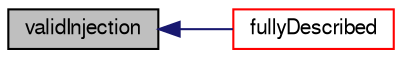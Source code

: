 digraph "validInjection"
{
  bgcolor="transparent";
  edge [fontname="FreeSans",fontsize="10",labelfontname="FreeSans",labelfontsize="10"];
  node [fontname="FreeSans",fontsize="10",shape=record];
  rankdir="LR";
  Node88 [label="validInjection",height=0.2,width=0.4,color="black", fillcolor="grey75", style="filled", fontcolor="black"];
  Node88 -> Node89 [dir="back",color="midnightblue",fontsize="10",style="solid",fontname="FreeSans"];
  Node89 [label="fullyDescribed",height=0.2,width=0.4,color="red",URL="$a24366.html#af4fb99083ed1d810af7074f440cb0aa2",tooltip="Flag to identify whether model fully describes the parcel. "];
}
